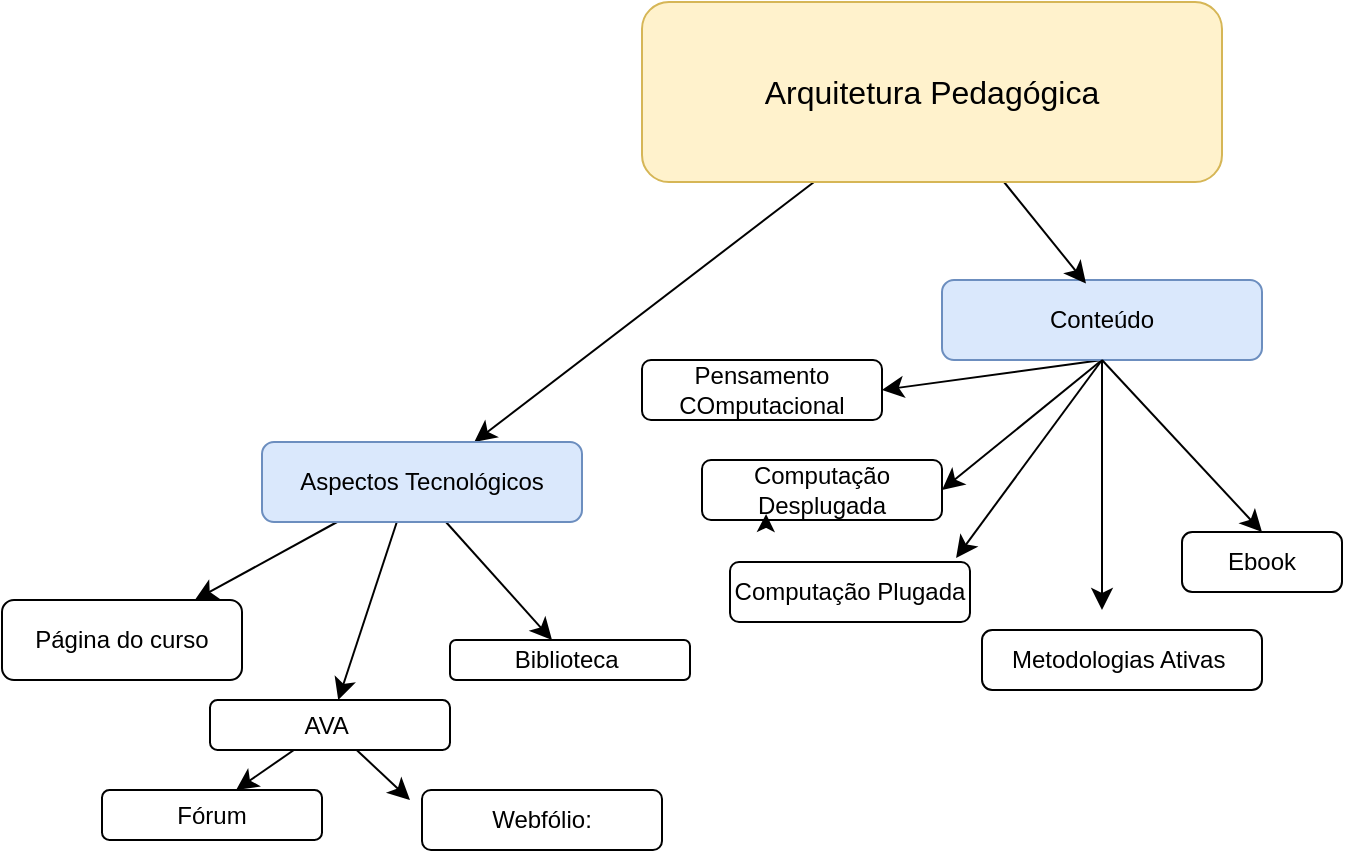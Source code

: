 <mxfile version="26.1.1">
  <diagram name="Página-1" id="4dwBbkSEYuKOfpgxbFKx">
    <mxGraphModel dx="1941" dy="1761" grid="1" gridSize="10" guides="1" tooltips="1" connect="1" arrows="1" fold="1" page="1" pageScale="1" pageWidth="827" pageHeight="1169" math="0" shadow="0">
      <root>
        <mxCell id="0" />
        <mxCell id="1" parent="0" />
        <mxCell id="YtkogLy8QdgydUsZjIkE-1" style="edgeStyle=none;curved=1;rounded=1;orthogonalLoop=1;jettySize=auto;html=1;fontSize=12;startSize=8;endSize=8;" edge="1" parent="1" target="YtkogLy8QdgydUsZjIkE-5">
          <mxGeometry relative="1" as="geometry">
            <mxPoint x="-460" y="-480" as="targetPoint" />
            <mxPoint x="-394" y="-584" as="sourcePoint" />
          </mxGeometry>
        </mxCell>
        <mxCell id="YtkogLy8QdgydUsZjIkE-2" value="" style="edgeStyle=none;curved=1;rounded=1;orthogonalLoop=1;jettySize=auto;html=1;fontSize=12;startSize=8;endSize=8;" edge="1" parent="1" target="YtkogLy8QdgydUsZjIkE-14">
          <mxGeometry relative="1" as="geometry">
            <mxPoint x="-602.584" y="-414" as="sourcePoint" />
          </mxGeometry>
        </mxCell>
        <mxCell id="YtkogLy8QdgydUsZjIkE-3" style="edgeStyle=none;curved=1;rounded=1;orthogonalLoop=1;jettySize=auto;html=1;fontSize=12;startSize=8;endSize=8;" edge="1" parent="1" target="YtkogLy8QdgydUsZjIkE-17">
          <mxGeometry relative="1" as="geometry">
            <mxPoint x="-446" y="-369" as="targetPoint" />
            <mxPoint x="-578.022" y="-414" as="sourcePoint" />
          </mxGeometry>
        </mxCell>
        <mxCell id="YtkogLy8QdgydUsZjIkE-4" style="edgeStyle=none;curved=1;rounded=1;orthogonalLoop=1;jettySize=auto;html=1;fontSize=12;startSize=8;endSize=8;" edge="1" parent="1" target="YtkogLy8QdgydUsZjIkE-18">
          <mxGeometry relative="1" as="geometry">
            <mxPoint x="-726" y="-409" as="targetPoint" />
            <mxPoint x="-632.456" y="-414" as="sourcePoint" />
          </mxGeometry>
        </mxCell>
        <mxCell id="YtkogLy8QdgydUsZjIkE-5" value="Aspectos Tecnológicos" style="rounded=1;whiteSpace=wrap;html=1;fillColor=#dae8fc;strokeColor=#6c8ebf;" vertex="1" parent="1">
          <mxGeometry x="-670" y="-454" width="160" height="40" as="geometry" />
        </mxCell>
        <mxCell id="YtkogLy8QdgydUsZjIkE-6" value="" style="edgeStyle=none;curved=1;rounded=1;orthogonalLoop=1;jettySize=auto;html=1;fontSize=12;startSize=8;endSize=8;entryX=1;entryY=0.5;entryDx=0;entryDy=0;exitX=0.5;exitY=1;exitDx=0;exitDy=0;" edge="1" parent="1" source="YtkogLy8QdgydUsZjIkE-8" target="YtkogLy8QdgydUsZjIkE-9">
          <mxGeometry relative="1" as="geometry">
            <mxPoint x="-350" y="-450" as="targetPoint" />
            <mxPoint x="-250" y="-490" as="sourcePoint" />
          </mxGeometry>
        </mxCell>
        <mxCell id="YtkogLy8QdgydUsZjIkE-7" style="edgeStyle=none;curved=1;rounded=1;orthogonalLoop=1;jettySize=auto;html=1;fontSize=12;startSize=8;endSize=8;entryX=1;entryY=0.5;entryDx=0;entryDy=0;exitX=0.5;exitY=1;exitDx=0;exitDy=0;" edge="1" parent="1" source="YtkogLy8QdgydUsZjIkE-8" target="YtkogLy8QdgydUsZjIkE-11">
          <mxGeometry relative="1" as="geometry">
            <mxPoint x="-310" y="-390" as="targetPoint" />
          </mxGeometry>
        </mxCell>
        <mxCell id="YtkogLy8QdgydUsZjIkE-8" value="Conteúdo" style="rounded=1;whiteSpace=wrap;html=1;fillColor=#dae8fc;strokeColor=#6c8ebf;" vertex="1" parent="1">
          <mxGeometry x="-330" y="-535" width="160" height="40" as="geometry" />
        </mxCell>
        <mxCell id="YtkogLy8QdgydUsZjIkE-9" value="Pensamento COmputacional" style="whiteSpace=wrap;html=1;rounded=1;" vertex="1" parent="1">
          <mxGeometry x="-480" y="-495" width="120" height="30" as="geometry" />
        </mxCell>
        <mxCell id="YtkogLy8QdgydUsZjIkE-10" value="Metodologias Ativas&amp;nbsp;" style="whiteSpace=wrap;html=1;rounded=1;arcSize=17;" vertex="1" parent="1">
          <mxGeometry x="-310" y="-360" width="140" height="30" as="geometry" />
        </mxCell>
        <mxCell id="YtkogLy8QdgydUsZjIkE-11" value="Computação Desplugada" style="whiteSpace=wrap;html=1;rounded=1;" vertex="1" parent="1">
          <mxGeometry x="-450" y="-445" width="120" height="30" as="geometry" />
        </mxCell>
        <mxCell id="YtkogLy8QdgydUsZjIkE-12" style="edgeStyle=none;curved=1;rounded=1;orthogonalLoop=1;jettySize=auto;html=1;fontSize=12;startSize=8;endSize=8;" edge="1" parent="1" source="YtkogLy8QdgydUsZjIkE-14">
          <mxGeometry relative="1" as="geometry">
            <mxPoint x="-596" y="-275" as="targetPoint" />
          </mxGeometry>
        </mxCell>
        <mxCell id="YtkogLy8QdgydUsZjIkE-13" style="edgeStyle=none;curved=1;rounded=1;orthogonalLoop=1;jettySize=auto;html=1;fontSize=12;startSize=8;endSize=8;" edge="1" parent="1" source="YtkogLy8QdgydUsZjIkE-14">
          <mxGeometry relative="1" as="geometry">
            <mxPoint x="-682.944" y="-280" as="targetPoint" />
          </mxGeometry>
        </mxCell>
        <mxCell id="YtkogLy8QdgydUsZjIkE-14" value="AVA&amp;nbsp;" style="whiteSpace=wrap;html=1;rounded=1;" vertex="1" parent="1">
          <mxGeometry x="-696" y="-325" width="120" height="25" as="geometry" />
        </mxCell>
        <mxCell id="YtkogLy8QdgydUsZjIkE-15" value="Webfólio:" style="rounded=1;whiteSpace=wrap;html=1;" vertex="1" parent="1">
          <mxGeometry x="-590" y="-280" width="120" height="30" as="geometry" />
        </mxCell>
        <mxCell id="YtkogLy8QdgydUsZjIkE-16" value="Fórum" style="rounded=1;whiteSpace=wrap;html=1;" vertex="1" parent="1">
          <mxGeometry x="-750" y="-280" width="110" height="25" as="geometry" />
        </mxCell>
        <mxCell id="YtkogLy8QdgydUsZjIkE-17" value="Biblioteca&amp;nbsp;" style="rounded=1;whiteSpace=wrap;html=1;" vertex="1" parent="1">
          <mxGeometry x="-576" y="-355" width="120" height="20" as="geometry" />
        </mxCell>
        <mxCell id="YtkogLy8QdgydUsZjIkE-18" value="Página do curso" style="rounded=1;whiteSpace=wrap;html=1;" vertex="1" parent="1">
          <mxGeometry x="-800" y="-375" width="120" height="40" as="geometry" />
        </mxCell>
        <mxCell id="YtkogLy8QdgydUsZjIkE-19" style="edgeStyle=none;curved=1;rounded=1;orthogonalLoop=1;jettySize=auto;html=1;entryX=0.45;entryY=0.045;entryDx=0;entryDy=0;entryPerimeter=0;fontSize=12;startSize=8;endSize=8;" edge="1" parent="1" target="YtkogLy8QdgydUsZjIkE-8">
          <mxGeometry relative="1" as="geometry">
            <mxPoint x="-299" y="-584" as="sourcePoint" />
          </mxGeometry>
        </mxCell>
        <mxCell id="YtkogLy8QdgydUsZjIkE-20" value="Computação Plugada" style="whiteSpace=wrap;html=1;rounded=1;" vertex="1" parent="1">
          <mxGeometry x="-436" y="-394" width="120" height="30" as="geometry" />
        </mxCell>
        <mxCell id="YtkogLy8QdgydUsZjIkE-21" style="edgeStyle=none;curved=1;rounded=1;orthogonalLoop=1;jettySize=auto;html=1;fontSize=12;startSize=8;endSize=8;entryX=0.942;entryY=-0.067;entryDx=0;entryDy=0;entryPerimeter=0;" edge="1" parent="1" target="YtkogLy8QdgydUsZjIkE-20">
          <mxGeometry relative="1" as="geometry">
            <mxPoint x="-325" y="-401.01" as="targetPoint" />
            <mxPoint x="-250" y="-495" as="sourcePoint" />
          </mxGeometry>
        </mxCell>
        <mxCell id="YtkogLy8QdgydUsZjIkE-22" style="edgeStyle=none;curved=1;rounded=1;orthogonalLoop=1;jettySize=auto;html=1;fontSize=12;startSize=8;endSize=8;exitX=0.5;exitY=1;exitDx=0;exitDy=0;" edge="1" parent="1" source="YtkogLy8QdgydUsZjIkE-8">
          <mxGeometry relative="1" as="geometry">
            <mxPoint x="-250" y="-370" as="targetPoint" />
            <mxPoint x="-249" y="-475" as="sourcePoint" />
          </mxGeometry>
        </mxCell>
        <mxCell id="YtkogLy8QdgydUsZjIkE-23" value="Ebook" style="whiteSpace=wrap;html=1;rounded=1;arcSize=17;" vertex="1" parent="1">
          <mxGeometry x="-210" y="-409" width="80" height="30" as="geometry" />
        </mxCell>
        <mxCell id="YtkogLy8QdgydUsZjIkE-24" style="edgeStyle=none;curved=1;rounded=1;orthogonalLoop=1;jettySize=auto;html=1;fontSize=12;startSize=8;endSize=8;entryX=0.5;entryY=0;entryDx=0;entryDy=0;exitX=0.5;exitY=1;exitDx=0;exitDy=0;" edge="1" parent="1" source="YtkogLy8QdgydUsZjIkE-8" target="YtkogLy8QdgydUsZjIkE-23">
          <mxGeometry relative="1" as="geometry">
            <mxPoint x="-320" y="-420" as="targetPoint" />
            <mxPoint x="-260" y="-490" as="sourcePoint" />
          </mxGeometry>
        </mxCell>
        <mxCell id="YtkogLy8QdgydUsZjIkE-25" style="edgeStyle=orthogonalEdgeStyle;rounded=0;orthogonalLoop=1;jettySize=auto;html=1;exitX=0.5;exitY=1;exitDx=0;exitDy=0;entryX=0.317;entryY=0.9;entryDx=0;entryDy=0;entryPerimeter=0;" edge="1" parent="1">
          <mxGeometry relative="1" as="geometry">
            <mxPoint x="-396" y="-415" as="sourcePoint" />
            <mxPoint x="-417.96" y="-418" as="targetPoint" />
          </mxGeometry>
        </mxCell>
        <mxCell id="YtkogLy8QdgydUsZjIkE-26" value="Arquitetura Pedagógica" style="text;strokeColor=#d6b656;fillColor=#fff2cc;html=1;align=center;verticalAlign=middle;whiteSpace=wrap;rounded=1;fontSize=16;" vertex="1" parent="1">
          <mxGeometry x="-480" y="-674" width="290" height="90" as="geometry" />
        </mxCell>
      </root>
    </mxGraphModel>
  </diagram>
</mxfile>
